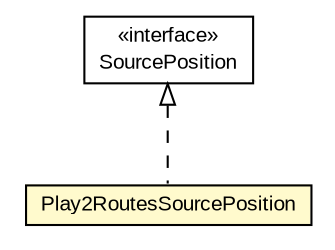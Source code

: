#!/usr/local/bin/dot
#
# Class diagram 
# Generated by UMLGraph version R5_6-24-gf6e263 (http://www.umlgraph.org/)
#

digraph G {
	edge [fontname="arial",fontsize=10,labelfontname="arial",labelfontsize=10];
	node [fontname="arial",fontsize=10,shape=plaintext];
	nodesep=0.25;
	ranksep=0.5;
	// com.google.code.play2.spm.routes.Play2RoutesSourcePosition
	c35 [label=<<table title="com.google.code.play2.spm.routes.Play2RoutesSourcePosition" border="0" cellborder="1" cellspacing="0" cellpadding="2" port="p" bgcolor="lemonChiffon" href="./Play2RoutesSourcePosition.html">
		<tr><td><table border="0" cellspacing="0" cellpadding="1">
<tr><td align="center" balign="center"> Play2RoutesSourcePosition </td></tr>
		</table></td></tr>
		</table>>, URL="./Play2RoutesSourcePosition.html", fontname="arial", fontcolor="black", fontsize=10.0];
	//com.google.code.play2.spm.routes.Play2RoutesSourcePosition implements com.google.code.sbt.compiler.api.SourcePosition
	c39:p -> c35:p [dir=back,arrowtail=empty,style=dashed];
	// com.google.code.sbt.compiler.api.SourcePosition
	c39 [label=<<table title="com.google.code.sbt.compiler.api.SourcePosition" border="0" cellborder="1" cellspacing="0" cellpadding="2" port="p">
		<tr><td><table border="0" cellspacing="0" cellpadding="1">
<tr><td align="center" balign="center"> &#171;interface&#187; </td></tr>
<tr><td align="center" balign="center"> SourcePosition </td></tr>
		</table></td></tr>
		</table>>, URL="null", fontname="arial", fontcolor="black", fontsize=10.0];
}

